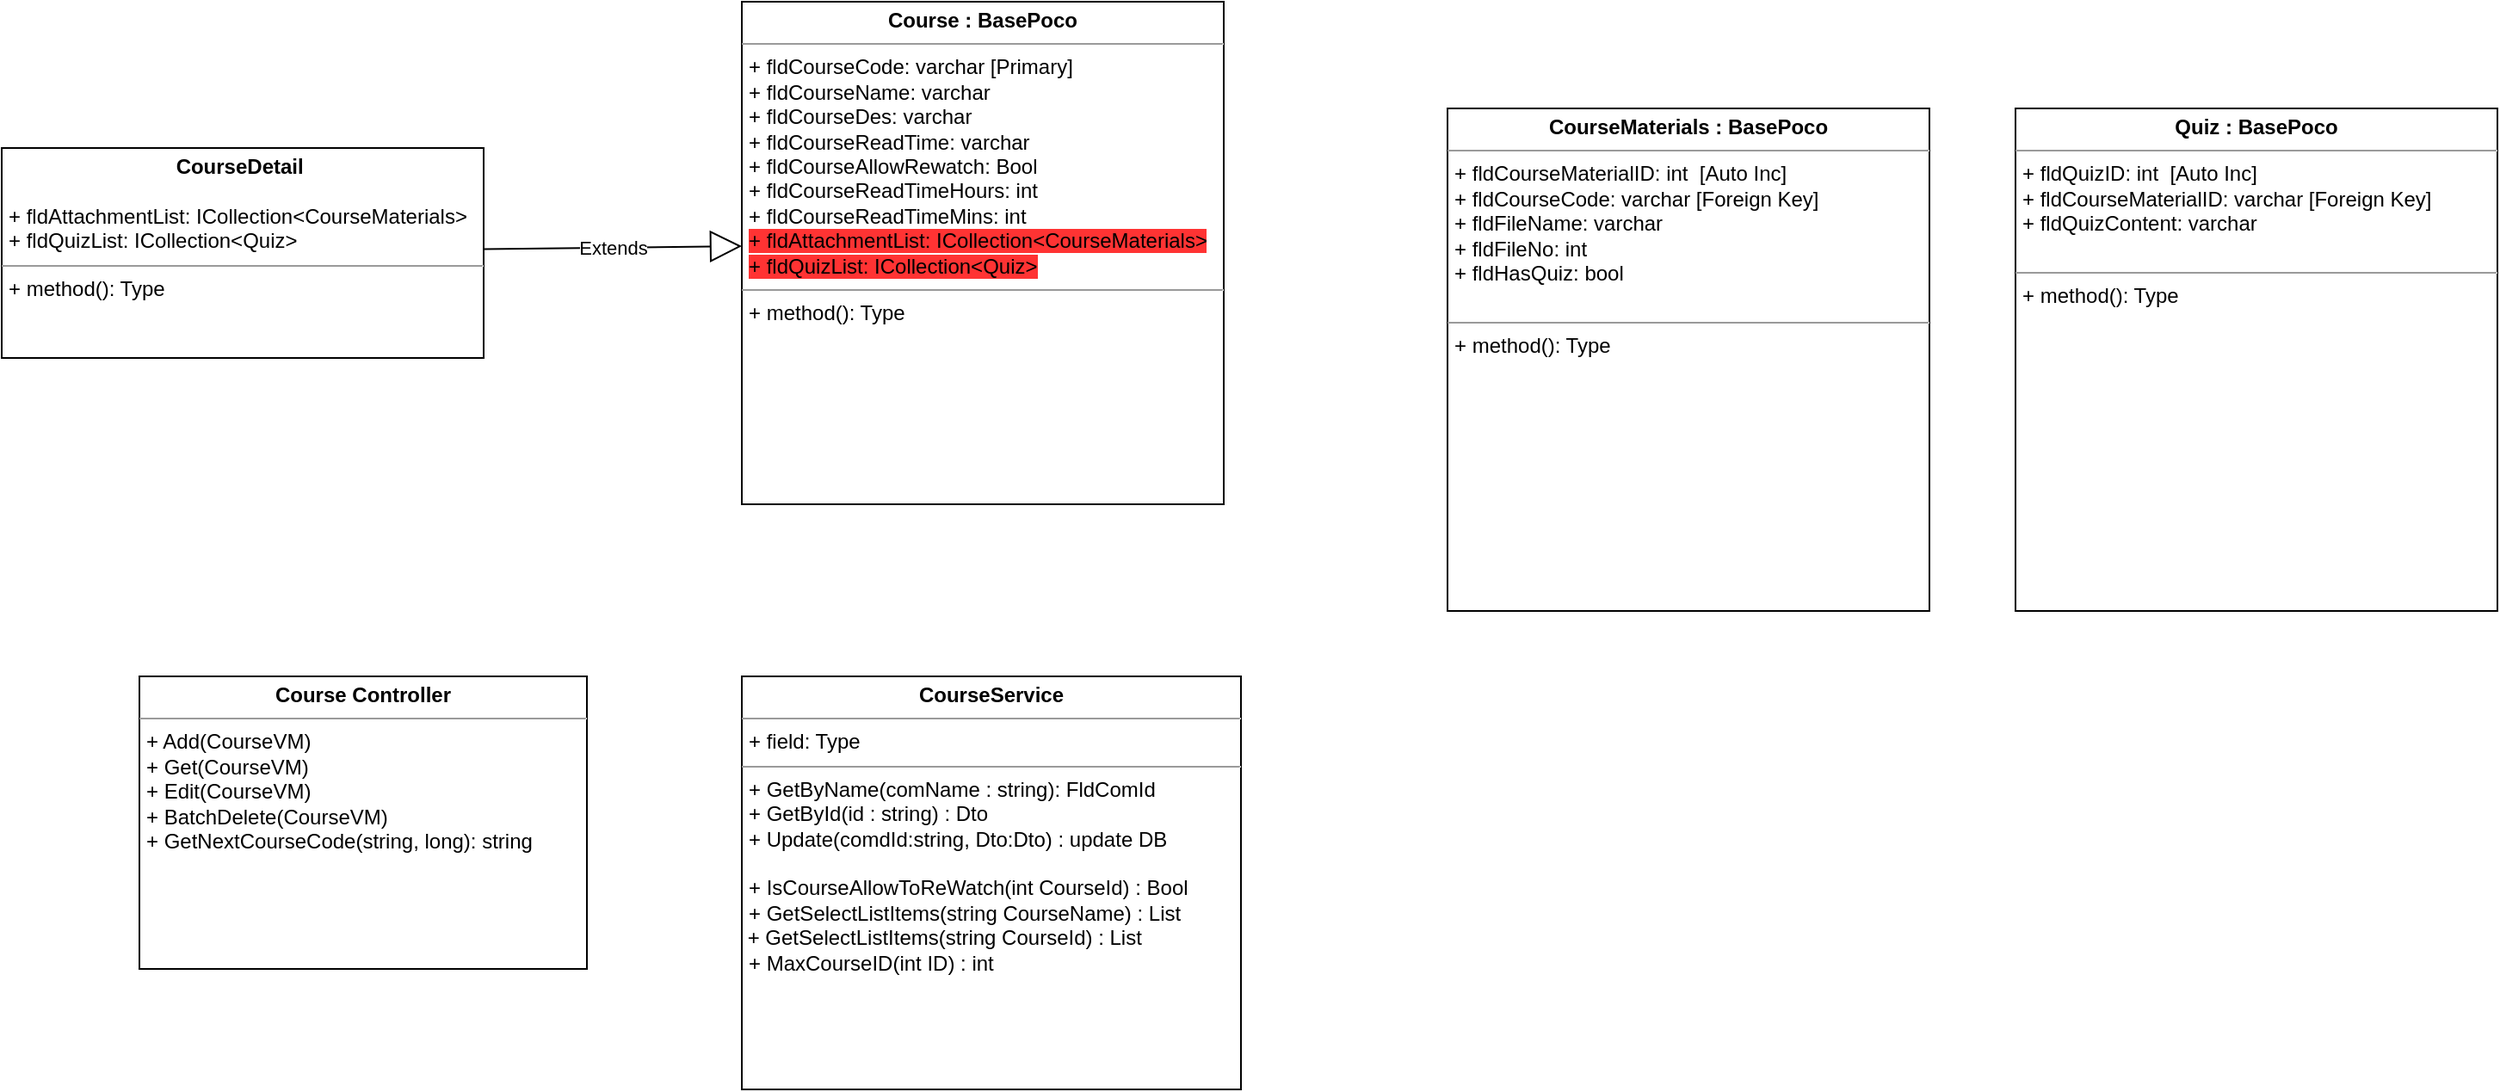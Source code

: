 <mxfile version="21.7.5" type="github">
  <diagram id="C5RBs43oDa-KdzZeNtuy" name="Page-1">
    <mxGraphModel dx="1582" dy="238" grid="1" gridSize="10" guides="1" tooltips="1" connect="1" arrows="1" fold="1" page="0" pageScale="1" pageWidth="827" pageHeight="1169" math="0" shadow="0">
      <root>
        <mxCell id="WIyWlLk6GJQsqaUBKTNV-0" />
        <mxCell id="WIyWlLk6GJQsqaUBKTNV-1" parent="WIyWlLk6GJQsqaUBKTNV-0" />
        <mxCell id="ALPumWTY-W9bTSwmFnGR-5" value="&lt;p style=&quot;margin:0px;margin-top:4px;text-align:center;&quot;&gt;&lt;b&gt;Course : BasePoco&lt;/b&gt;&lt;/p&gt;&lt;hr size=&quot;1&quot;&gt;&lt;p style=&quot;margin:0px;margin-left:4px;&quot;&gt;&lt;span style=&quot;background-color: initial;&quot;&gt;+ fldCourseCode: varchar [Primary]&lt;/span&gt;&lt;br&gt;&lt;/p&gt;&lt;p style=&quot;margin:0px;margin-left:4px;&quot;&gt;+ fldCourseName: varchar&lt;/p&gt;&lt;p style=&quot;margin:0px;margin-left:4px;&quot;&gt;+ fldCourseDes: varchar&lt;/p&gt;&lt;p style=&quot;margin:0px;margin-left:4px;&quot;&gt;+ fldCourseReadTime: varchar&lt;/p&gt;&lt;p style=&quot;margin:0px;margin-left:4px;&quot;&gt;+ fldCourseAllowRewatch: Bool&lt;/p&gt;&lt;p style=&quot;margin:0px;margin-left:4px;&quot;&gt;+ fldCourseReadTimeHours: int&lt;/p&gt;&lt;p style=&quot;margin:0px;margin-left:4px;&quot;&gt;+ fldCourseReadTimeMins: int&lt;br&gt;&lt;/p&gt;&lt;p style=&quot;margin:0px;margin-left:4px;&quot;&gt;&lt;span style=&quot;background-color: rgb(255, 51, 51);&quot;&gt;+ fldAttachmentList: ICollection&amp;lt;CourseMaterials&amp;gt;&lt;/span&gt;&lt;/p&gt;&lt;p style=&quot;margin:0px;margin-left:4px;&quot;&gt;&lt;span style=&quot;background-color: rgb(255, 51, 51);&quot;&gt;+ fldQuizList: ICollection&amp;lt;Quiz&amp;gt;&lt;/span&gt;&lt;/p&gt;&lt;hr size=&quot;1&quot;&gt;&lt;p style=&quot;margin:0px;margin-left:4px;&quot;&gt;+ method(): Type&lt;/p&gt;" style="verticalAlign=top;align=left;overflow=fill;fontSize=12;fontFamily=Helvetica;html=1;whiteSpace=wrap;" parent="WIyWlLk6GJQsqaUBKTNV-1" vertex="1">
          <mxGeometry x="310" y="498" width="280" height="292" as="geometry" />
        </mxCell>
        <mxCell id="ALPumWTY-W9bTSwmFnGR-7" style="edgeStyle=orthogonalEdgeStyle;rounded=0;orthogonalLoop=1;jettySize=auto;html=1;exitX=0.5;exitY=1;exitDx=0;exitDy=0;" parent="WIyWlLk6GJQsqaUBKTNV-1" source="ALPumWTY-W9bTSwmFnGR-5" target="ALPumWTY-W9bTSwmFnGR-5" edge="1">
          <mxGeometry relative="1" as="geometry" />
        </mxCell>
        <mxCell id="ALPumWTY-W9bTSwmFnGR-8" value="&lt;p style=&quot;margin:0px;margin-top:4px;text-align:center;&quot;&gt;&lt;b&gt;CourseService&lt;/b&gt;&lt;/p&gt;&lt;hr size=&quot;1&quot;&gt;&lt;p style=&quot;margin:0px;margin-left:4px;&quot;&gt;+ field: Type&lt;/p&gt;&lt;hr size=&quot;1&quot;&gt;&lt;p style=&quot;margin:0px;margin-left:4px;&quot;&gt;+ GetByName(comName : string): FldComId&lt;/p&gt;&lt;p style=&quot;margin:0px;margin-left:4px;&quot;&gt;+ GetById(id : string) : Dto&lt;/p&gt;&lt;p style=&quot;margin:0px;margin-left:4px;&quot;&gt;+ Update(comdId:string, Dto:Dto) : update DB&lt;/p&gt;&lt;p style=&quot;margin:0px;margin-left:4px;&quot;&gt;&lt;br&gt;&lt;/p&gt;&lt;p style=&quot;margin:0px;margin-left:4px;&quot;&gt;+ IsCourseAllowToReWatch(int CourseId) : Bool&lt;/p&gt;&lt;p style=&quot;margin:0px;margin-left:4px;&quot;&gt;+ GetSelectListItems(string CourseName) : List&lt;/p&gt;&amp;nbsp;+ GetSelectListItems(string CourseId) : List&lt;p style=&quot;margin:0px;margin-left:4px;&quot;&gt;+ MaxCourseID(int ID) : int&lt;/p&gt;&lt;p style=&quot;margin:0px;margin-left:4px;&quot;&gt;&lt;br&gt;&lt;/p&gt;&lt;p style=&quot;margin:0px;margin-left:4px;&quot;&gt;&lt;br&gt;&lt;/p&gt;" style="verticalAlign=top;align=left;overflow=fill;fontSize=12;fontFamily=Helvetica;html=1;whiteSpace=wrap;" parent="WIyWlLk6GJQsqaUBKTNV-1" vertex="1">
          <mxGeometry x="310" y="890" width="290" height="240" as="geometry" />
        </mxCell>
        <mxCell id="ALPumWTY-W9bTSwmFnGR-9" value="&lt;p style=&quot;margin:0px;margin-top:4px;text-align:center;&quot;&gt;&lt;b&gt;Course Controller&lt;/b&gt;&lt;/p&gt;&lt;hr size=&quot;1&quot;&gt;&lt;p style=&quot;margin:0px;margin-left:4px;&quot;&gt;+ Add(CourseVM)&lt;/p&gt;&lt;p style=&quot;margin:0px;margin-left:4px;&quot;&gt;+ Get(CourseVM)&lt;/p&gt;&lt;p style=&quot;margin:0px;margin-left:4px;&quot;&gt;+ Edit(CourseVM)&lt;/p&gt;&lt;p style=&quot;margin:0px;margin-left:4px;&quot;&gt;+ BatchDelete(CourseVM)&lt;/p&gt;&lt;p style=&quot;margin:0px;margin-left:4px;&quot;&gt;+ GetNextCourseCode(string, long): string&lt;/p&gt;" style="verticalAlign=top;align=left;overflow=fill;fontSize=12;fontFamily=Helvetica;html=1;whiteSpace=wrap;" parent="WIyWlLk6GJQsqaUBKTNV-1" vertex="1">
          <mxGeometry x="-40" y="890" width="260" height="170" as="geometry" />
        </mxCell>
        <mxCell id="ALPumWTY-W9bTSwmFnGR-11" value="&lt;p style=&quot;margin:0px;margin-top:4px;text-align:center;&quot;&gt;&lt;b&gt;CourseDetail&amp;nbsp;&lt;/b&gt;&lt;/p&gt;&lt;p style=&quot;margin:0px;margin-left:4px;&quot;&gt;&lt;br&gt;&lt;/p&gt;&lt;p style=&quot;margin:0px;margin-left:4px;&quot;&gt;&lt;span style=&quot;background-color: rgb(255, 255, 255);&quot;&gt;+ fldAttachmentList: ICollection&amp;lt;CourseMaterials&amp;gt;&lt;/span&gt;&lt;/p&gt;&lt;p style=&quot;margin:0px;margin-left:4px;&quot;&gt;&lt;span style=&quot;background-color: rgb(255, 255, 255);&quot;&gt;+ fldQuizList: ICollection&amp;lt;Quiz&amp;gt;&lt;/span&gt;&lt;/p&gt;&lt;hr size=&quot;1&quot;&gt;&lt;p style=&quot;margin:0px;margin-left:4px;&quot;&gt;+ method(): Type&lt;/p&gt;" style="verticalAlign=top;align=left;overflow=fill;fontSize=12;fontFamily=Helvetica;html=1;whiteSpace=wrap;" parent="WIyWlLk6GJQsqaUBKTNV-1" vertex="1">
          <mxGeometry x="-120" y="583" width="280" height="122" as="geometry" />
        </mxCell>
        <mxCell id="ALPumWTY-W9bTSwmFnGR-12" value="Extends" style="endArrow=block;endSize=16;endFill=0;html=1;rounded=0;exitX=1.001;exitY=0.482;exitDx=0;exitDy=0;exitPerimeter=0;" parent="WIyWlLk6GJQsqaUBKTNV-1" source="ALPumWTY-W9bTSwmFnGR-11" edge="1">
          <mxGeometry width="160" relative="1" as="geometry">
            <mxPoint x="230" y="640" as="sourcePoint" />
            <mxPoint x="310" y="640" as="targetPoint" />
          </mxGeometry>
        </mxCell>
        <mxCell id="dITUudkSIbc4xseyLZnc-0" value="&lt;p style=&quot;margin:0px;margin-top:4px;text-align:center;&quot;&gt;&lt;b&gt;CourseMaterials : BasePoco&lt;/b&gt;&lt;/p&gt;&lt;hr size=&quot;1&quot;&gt;&lt;p style=&quot;margin:0px;margin-left:4px;&quot;&gt;+&lt;span style=&quot;background-color: rgb(255, 255, 255);&quot;&gt;&amp;nbsp;&lt;/span&gt;fldCourseMaterialID: int&amp;nbsp; [Auto Inc]&lt;/p&gt;&lt;p style=&quot;margin:0px;margin-left:4px;&quot;&gt;+ fldCourseCode: varchar [Foreign Key]&amp;nbsp;&lt;/p&gt;&lt;p style=&quot;margin:0px;margin-left:4px;&quot;&gt;+ fldFileName: varchar&lt;br&gt;+ fldFileNo: int&lt;br&gt;+ fldHasQuiz: bool&lt;/p&gt;&lt;p style=&quot;margin:0px;margin-left:4px;&quot;&gt;&lt;br&gt;&lt;/p&gt;&lt;hr size=&quot;1&quot;&gt;&lt;p style=&quot;margin:0px;margin-left:4px;&quot;&gt;+ method(): Type&lt;/p&gt;" style="verticalAlign=top;align=left;overflow=fill;fontSize=12;fontFamily=Helvetica;html=1;whiteSpace=wrap;" parent="WIyWlLk6GJQsqaUBKTNV-1" vertex="1">
          <mxGeometry x="720" y="560" width="280" height="292" as="geometry" />
        </mxCell>
        <mxCell id="dITUudkSIbc4xseyLZnc-1" value="&lt;p style=&quot;margin:0px;margin-top:4px;text-align:center;&quot;&gt;&lt;b&gt;Quiz : BasePoco&lt;/b&gt;&lt;/p&gt;&lt;hr size=&quot;1&quot;&gt;&lt;p style=&quot;margin:0px;margin-left:4px;&quot;&gt;+&lt;span style=&quot;background-color: rgb(255, 255, 255);&quot;&gt;&amp;nbsp;&lt;/span&gt;fldQuizID: int&amp;nbsp; [Auto Inc]&lt;/p&gt;&lt;p style=&quot;margin:0px;margin-left:4px;&quot;&gt;+ fldCourseMaterialID: varchar [Foreign Key]&amp;nbsp;&lt;/p&gt;&lt;p style=&quot;margin:0px;margin-left:4px;&quot;&gt;+ fldQuizContent: varchar&lt;/p&gt;&lt;p style=&quot;margin:0px;margin-left:4px;&quot;&gt;&lt;br&gt;&lt;/p&gt;&lt;hr size=&quot;1&quot;&gt;&lt;p style=&quot;margin:0px;margin-left:4px;&quot;&gt;+ method(): Type&lt;/p&gt;" style="verticalAlign=top;align=left;overflow=fill;fontSize=12;fontFamily=Helvetica;html=1;whiteSpace=wrap;" parent="WIyWlLk6GJQsqaUBKTNV-1" vertex="1">
          <mxGeometry x="1050" y="560" width="280" height="292" as="geometry" />
        </mxCell>
      </root>
    </mxGraphModel>
  </diagram>
</mxfile>
